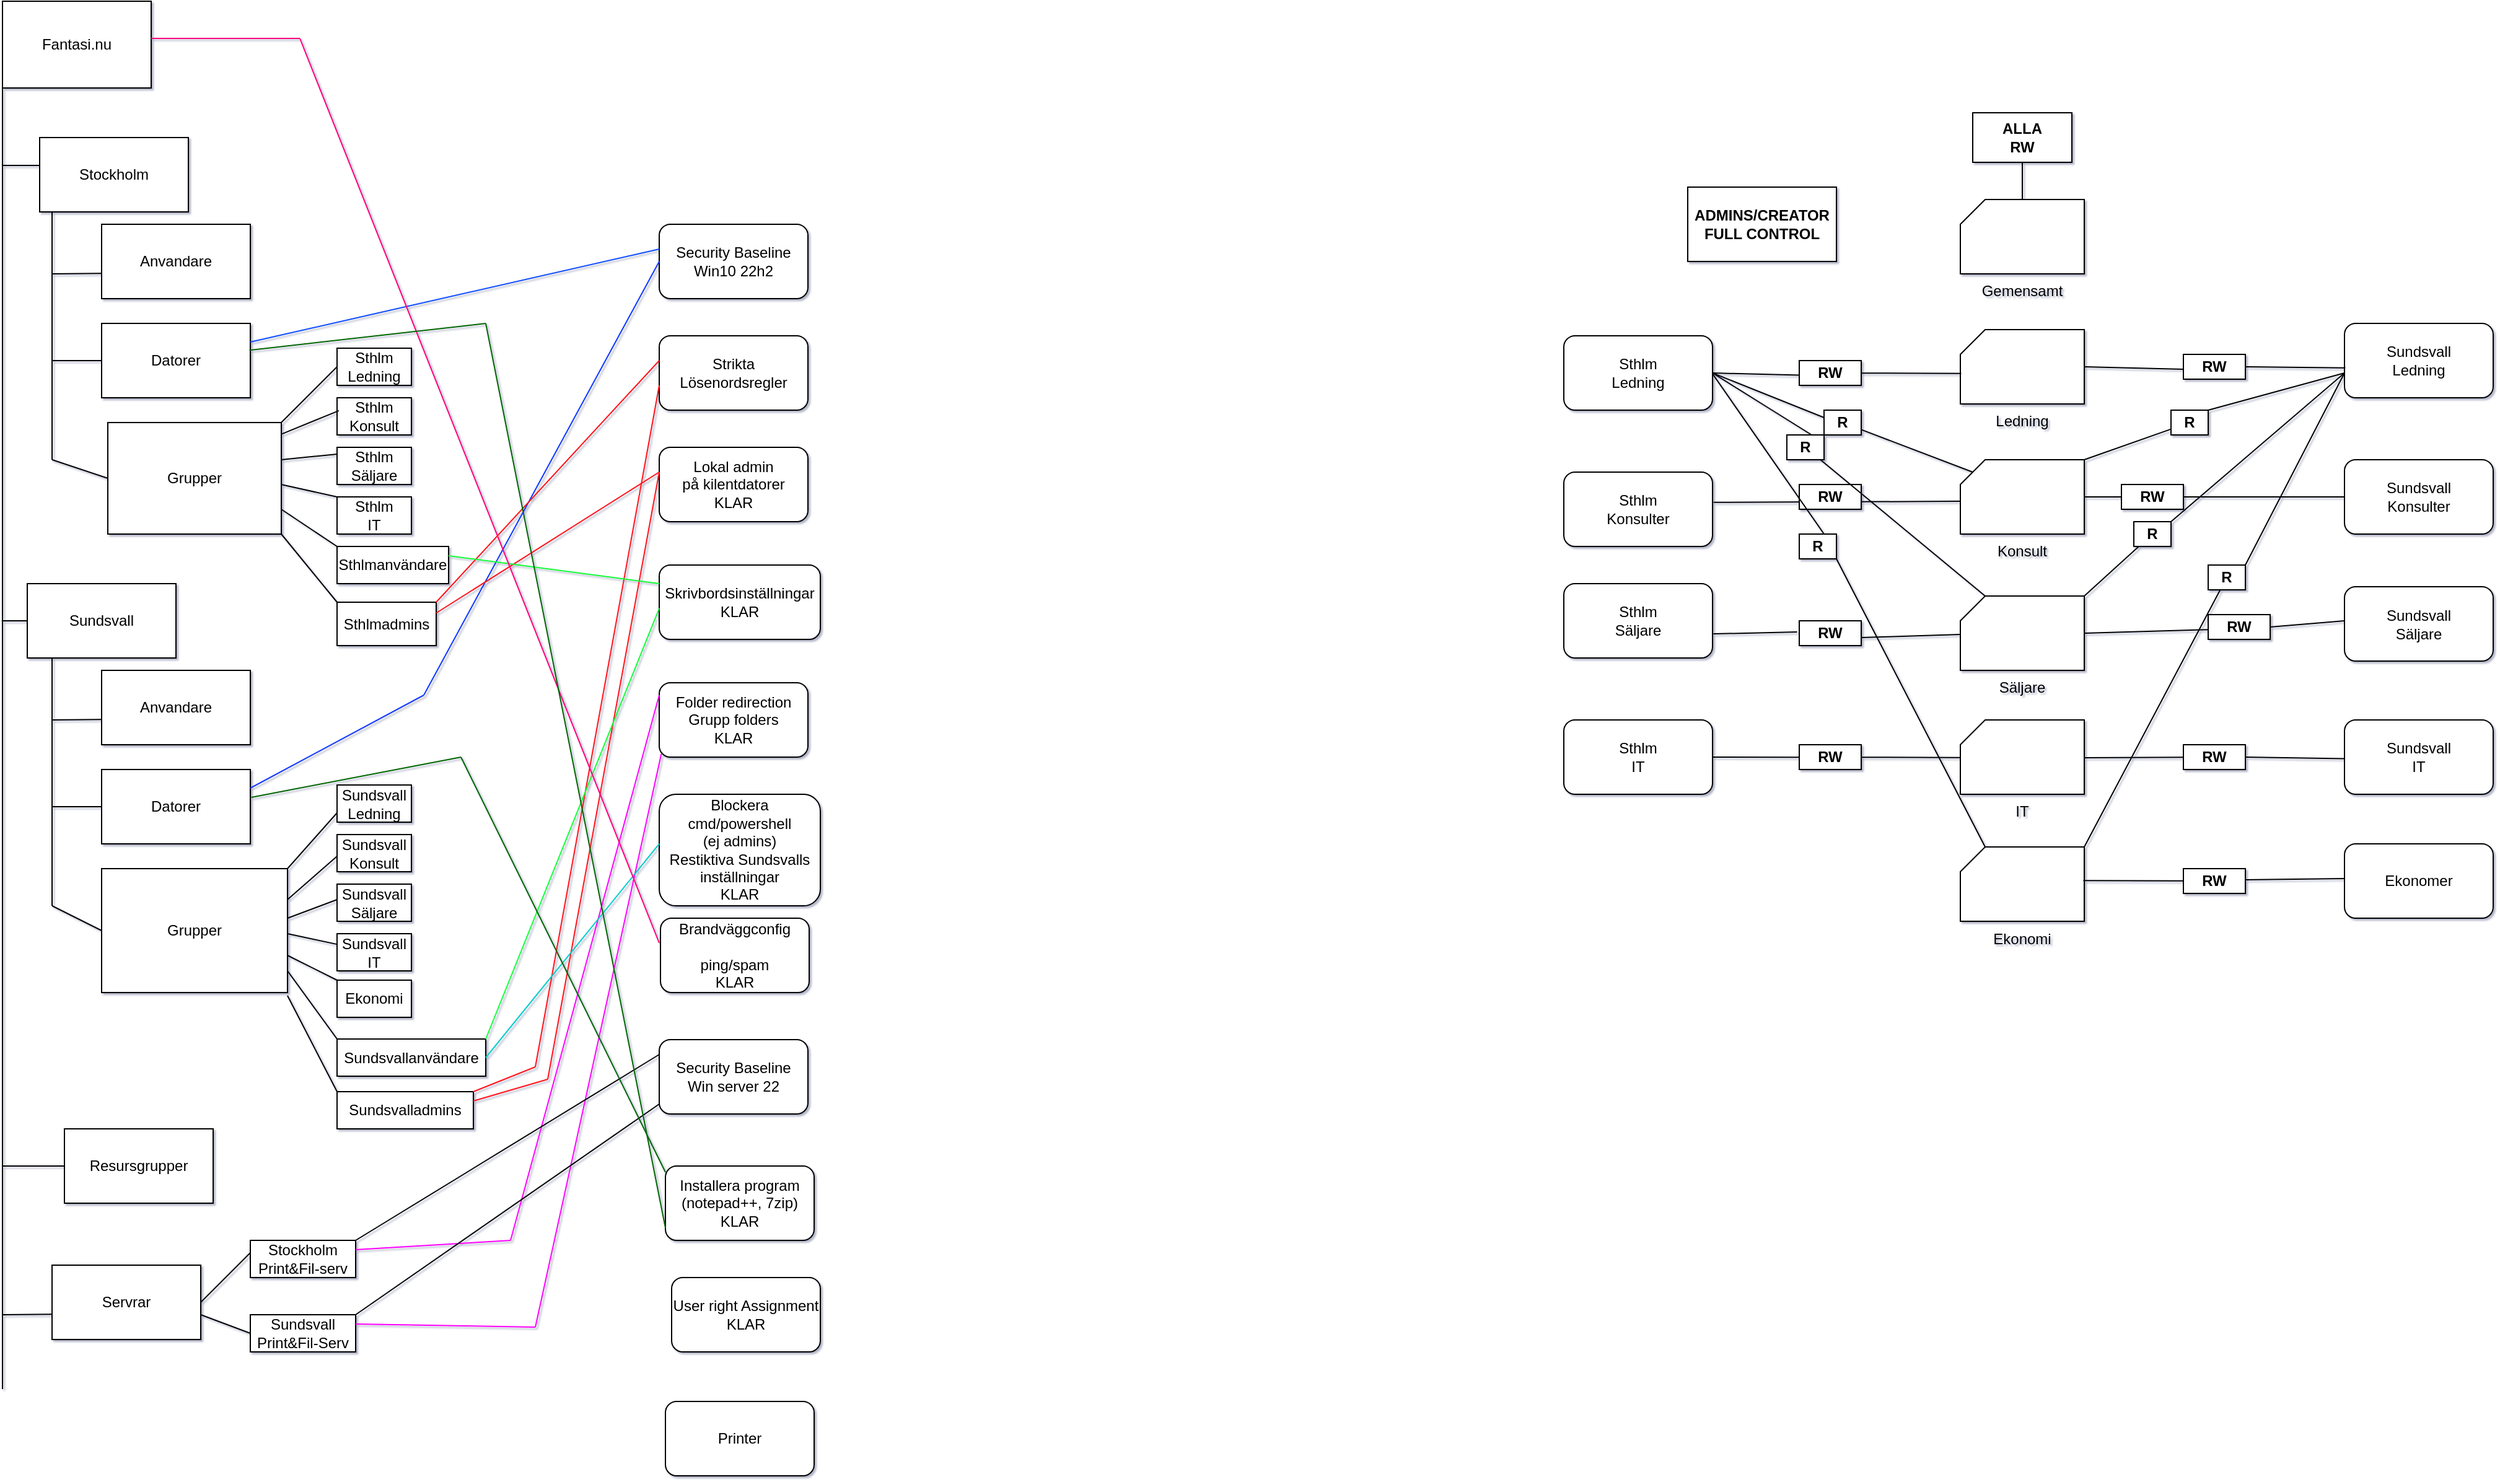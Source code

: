 <mxfile>
    <diagram id="C5RBs43oDa-KdzZeNtuy" name="Page-1">
        <mxGraphModel dx="798" dy="714" grid="1" gridSize="10" guides="1" tooltips="1" connect="1" arrows="1" fold="1" page="1" pageScale="1" pageWidth="2336" pageHeight="1654" background="none" math="0" shadow="1">
            <root>
                <mxCell id="WIyWlLk6GJQsqaUBKTNV-0"/>
                <mxCell id="WIyWlLk6GJQsqaUBKTNV-1" parent="WIyWlLk6GJQsqaUBKTNV-0"/>
                <mxCell id="fueHBXX8DJ0KAjWdxpP2-1" value="Fantasi.nu" style="rounded=0;whiteSpace=wrap;html=1;" parent="WIyWlLk6GJQsqaUBKTNV-1" vertex="1">
                    <mxGeometry x="40" y="10" width="120" height="70" as="geometry"/>
                </mxCell>
                <mxCell id="fueHBXX8DJ0KAjWdxpP2-2" value="" style="endArrow=none;html=1;rounded=0;" parent="WIyWlLk6GJQsqaUBKTNV-1" edge="1">
                    <mxGeometry width="50" height="50" relative="1" as="geometry">
                        <mxPoint x="40" y="1130" as="sourcePoint"/>
                        <mxPoint x="40" y="70" as="targetPoint"/>
                    </mxGeometry>
                </mxCell>
                <mxCell id="fueHBXX8DJ0KAjWdxpP2-6" value="&lt;div&gt;Anvandare&lt;/div&gt;" style="rounded=0;whiteSpace=wrap;html=1;" parent="WIyWlLk6GJQsqaUBKTNV-1" vertex="1">
                    <mxGeometry x="120" y="190" width="120" height="60" as="geometry"/>
                </mxCell>
                <mxCell id="fueHBXX8DJ0KAjWdxpP2-7" value="Datorer" style="rounded=0;whiteSpace=wrap;html=1;" parent="WIyWlLk6GJQsqaUBKTNV-1" vertex="1">
                    <mxGeometry x="120" y="270" width="120" height="60" as="geometry"/>
                </mxCell>
                <mxCell id="fueHBXX8DJ0KAjWdxpP2-35" style="edgeStyle=orthogonalEdgeStyle;rounded=0;orthogonalLoop=1;jettySize=auto;html=1;exitX=1;exitY=1;exitDx=0;exitDy=0;" parent="WIyWlLk6GJQsqaUBKTNV-1" source="fueHBXX8DJ0KAjWdxpP2-8" edge="1">
                    <mxGeometry relative="1" as="geometry">
                        <mxPoint x="240.152" y="409.727" as="targetPoint"/>
                    </mxGeometry>
                </mxCell>
                <mxCell id="fueHBXX8DJ0KAjWdxpP2-8" value="Grupper" style="rounded=0;whiteSpace=wrap;html=1;" parent="WIyWlLk6GJQsqaUBKTNV-1" vertex="1">
                    <mxGeometry x="125" y="350" width="140" height="90" as="geometry"/>
                </mxCell>
                <mxCell id="fueHBXX8DJ0KAjWdxpP2-9" value="" style="endArrow=none;html=1;rounded=0;" parent="WIyWlLk6GJQsqaUBKTNV-1" edge="1">
                    <mxGeometry width="50" height="50" relative="1" as="geometry">
                        <mxPoint x="80" y="230" as="sourcePoint"/>
                        <mxPoint x="120" y="229.66" as="targetPoint"/>
                    </mxGeometry>
                </mxCell>
                <mxCell id="fueHBXX8DJ0KAjWdxpP2-10" value="" style="endArrow=none;html=1;rounded=0;" parent="WIyWlLk6GJQsqaUBKTNV-1" edge="1">
                    <mxGeometry width="50" height="50" relative="1" as="geometry">
                        <mxPoint x="80" y="230" as="sourcePoint"/>
                        <mxPoint x="80" y="180" as="targetPoint"/>
                    </mxGeometry>
                </mxCell>
                <mxCell id="fueHBXX8DJ0KAjWdxpP2-11" value="" style="endArrow=none;html=1;rounded=0;" parent="WIyWlLk6GJQsqaUBKTNV-1" edge="1">
                    <mxGeometry width="50" height="50" relative="1" as="geometry">
                        <mxPoint x="80" y="380" as="sourcePoint"/>
                        <mxPoint x="80" y="230" as="targetPoint"/>
                    </mxGeometry>
                </mxCell>
                <mxCell id="fueHBXX8DJ0KAjWdxpP2-13" value="" style="endArrow=none;html=1;rounded=0;entryX=0;entryY=0.5;entryDx=0;entryDy=0;" parent="WIyWlLk6GJQsqaUBKTNV-1" target="fueHBXX8DJ0KAjWdxpP2-8" edge="1">
                    <mxGeometry width="50" height="50" relative="1" as="geometry">
                        <mxPoint x="80" y="380" as="sourcePoint"/>
                        <mxPoint x="120" y="376.0" as="targetPoint"/>
                    </mxGeometry>
                </mxCell>
                <mxCell id="fueHBXX8DJ0KAjWdxpP2-14" value="" style="endArrow=none;html=1;rounded=0;" parent="WIyWlLk6GJQsqaUBKTNV-1" target="fueHBXX8DJ0KAjWdxpP2-7" edge="1">
                    <mxGeometry width="50" height="50" relative="1" as="geometry">
                        <mxPoint x="80" y="300" as="sourcePoint"/>
                        <mxPoint x="130" y="250" as="targetPoint"/>
                    </mxGeometry>
                </mxCell>
                <mxCell id="fueHBXX8DJ0KAjWdxpP2-15" value="Sundsvall" style="rounded=0;whiteSpace=wrap;html=1;" parent="WIyWlLk6GJQsqaUBKTNV-1" vertex="1">
                    <mxGeometry x="60" y="480" width="120" height="60" as="geometry"/>
                </mxCell>
                <mxCell id="fueHBXX8DJ0KAjWdxpP2-16" value="&lt;div&gt;Anvandare&lt;/div&gt;" style="rounded=0;whiteSpace=wrap;html=1;" parent="WIyWlLk6GJQsqaUBKTNV-1" vertex="1">
                    <mxGeometry x="120" y="550" width="120" height="60" as="geometry"/>
                </mxCell>
                <mxCell id="fueHBXX8DJ0KAjWdxpP2-17" value="Datorer" style="rounded=0;whiteSpace=wrap;html=1;" parent="WIyWlLk6GJQsqaUBKTNV-1" vertex="1">
                    <mxGeometry x="120" y="630" width="120" height="60" as="geometry"/>
                </mxCell>
                <mxCell id="fueHBXX8DJ0KAjWdxpP2-18" value="Grupper" style="rounded=0;whiteSpace=wrap;html=1;" parent="WIyWlLk6GJQsqaUBKTNV-1" vertex="1">
                    <mxGeometry x="120" y="710" width="150" height="100" as="geometry"/>
                </mxCell>
                <mxCell id="fueHBXX8DJ0KAjWdxpP2-19" value="" style="endArrow=none;html=1;rounded=0;" parent="WIyWlLk6GJQsqaUBKTNV-1" edge="1">
                    <mxGeometry width="50" height="50" relative="1" as="geometry">
                        <mxPoint x="80" y="590" as="sourcePoint"/>
                        <mxPoint x="120" y="589.66" as="targetPoint"/>
                    </mxGeometry>
                </mxCell>
                <mxCell id="fueHBXX8DJ0KAjWdxpP2-20" value="" style="endArrow=none;html=1;rounded=0;" parent="WIyWlLk6GJQsqaUBKTNV-1" edge="1">
                    <mxGeometry width="50" height="50" relative="1" as="geometry">
                        <mxPoint x="80" y="590" as="sourcePoint"/>
                        <mxPoint x="80" y="540" as="targetPoint"/>
                    </mxGeometry>
                </mxCell>
                <mxCell id="fueHBXX8DJ0KAjWdxpP2-21" value="" style="endArrow=none;html=1;rounded=0;" parent="WIyWlLk6GJQsqaUBKTNV-1" edge="1">
                    <mxGeometry width="50" height="50" relative="1" as="geometry">
                        <mxPoint x="80" y="740" as="sourcePoint"/>
                        <mxPoint x="80" y="590" as="targetPoint"/>
                    </mxGeometry>
                </mxCell>
                <mxCell id="fueHBXX8DJ0KAjWdxpP2-22" value="" style="endArrow=none;html=1;rounded=0;entryX=0;entryY=0.5;entryDx=0;entryDy=0;" parent="WIyWlLk6GJQsqaUBKTNV-1" target="fueHBXX8DJ0KAjWdxpP2-18" edge="1">
                    <mxGeometry width="50" height="50" relative="1" as="geometry">
                        <mxPoint x="80" y="740" as="sourcePoint"/>
                        <mxPoint x="120" y="736.0" as="targetPoint"/>
                    </mxGeometry>
                </mxCell>
                <mxCell id="fueHBXX8DJ0KAjWdxpP2-23" value="" style="endArrow=none;html=1;rounded=0;" parent="WIyWlLk6GJQsqaUBKTNV-1" target="fueHBXX8DJ0KAjWdxpP2-17" edge="1">
                    <mxGeometry width="50" height="50" relative="1" as="geometry">
                        <mxPoint x="80" y="660" as="sourcePoint"/>
                        <mxPoint x="130" y="610" as="targetPoint"/>
                    </mxGeometry>
                </mxCell>
                <mxCell id="fueHBXX8DJ0KAjWdxpP2-25" value="Resursgrupper" style="rounded=0;whiteSpace=wrap;html=1;" parent="WIyWlLk6GJQsqaUBKTNV-1" vertex="1">
                    <mxGeometry x="90" y="920" width="120" height="60" as="geometry"/>
                </mxCell>
                <mxCell id="fueHBXX8DJ0KAjWdxpP2-26" value="Servrar" style="rounded=0;whiteSpace=wrap;html=1;" parent="WIyWlLk6GJQsqaUBKTNV-1" vertex="1">
                    <mxGeometry x="80" y="1030" width="120" height="60" as="geometry"/>
                </mxCell>
                <mxCell id="fueHBXX8DJ0KAjWdxpP2-27" value="" style="endArrow=none;html=1;rounded=0;entryX=0.005;entryY=0.375;entryDx=0;entryDy=0;entryPerimeter=0;" parent="WIyWlLk6GJQsqaUBKTNV-1" target="fueHBXX8DJ0KAjWdxpP2-5" edge="1">
                    <mxGeometry width="50" height="50" relative="1" as="geometry">
                        <mxPoint x="40" y="142.5" as="sourcePoint"/>
                        <mxPoint x="60" y="140" as="targetPoint"/>
                    </mxGeometry>
                </mxCell>
                <mxCell id="fueHBXX8DJ0KAjWdxpP2-28" value="" style="endArrow=none;html=1;rounded=0;entryX=0.005;entryY=0.375;entryDx=0;entryDy=0;entryPerimeter=0;" parent="WIyWlLk6GJQsqaUBKTNV-1" source="fueHBXX8DJ0KAjWdxpP2-5" edge="1">
                    <mxGeometry width="50" height="50" relative="1" as="geometry">
                        <mxPoint x="50" y="152.5" as="sourcePoint"/>
                        <mxPoint x="71" y="153" as="targetPoint"/>
                    </mxGeometry>
                </mxCell>
                <mxCell id="fueHBXX8DJ0KAjWdxpP2-29" value="" style="endArrow=none;html=1;rounded=0;entryX=0;entryY=0.5;entryDx=0;entryDy=0;" parent="WIyWlLk6GJQsqaUBKTNV-1" target="fueHBXX8DJ0KAjWdxpP2-15" edge="1">
                    <mxGeometry width="50" height="50" relative="1" as="geometry">
                        <mxPoint x="39.4" y="510" as="sourcePoint"/>
                        <mxPoint x="60.0" y="500.0" as="targetPoint"/>
                    </mxGeometry>
                </mxCell>
                <mxCell id="fueHBXX8DJ0KAjWdxpP2-5" value="Stockholm" style="rounded=0;whiteSpace=wrap;html=1;" parent="WIyWlLk6GJQsqaUBKTNV-1" vertex="1">
                    <mxGeometry x="70" y="120" width="120" height="60" as="geometry"/>
                </mxCell>
                <mxCell id="fueHBXX8DJ0KAjWdxpP2-30" value="" style="endArrow=none;html=1;rounded=0;entryX=0;entryY=0.5;entryDx=0;entryDy=0;" parent="WIyWlLk6GJQsqaUBKTNV-1" target="fueHBXX8DJ0KAjWdxpP2-25" edge="1">
                    <mxGeometry width="50" height="50" relative="1" as="geometry">
                        <mxPoint x="40" y="950" as="sourcePoint"/>
                        <mxPoint x="61" y="830.5" as="targetPoint"/>
                    </mxGeometry>
                </mxCell>
                <mxCell id="fueHBXX8DJ0KAjWdxpP2-32" value="" style="endArrow=none;html=1;rounded=0;entryX=0.001;entryY=0.66;entryDx=0;entryDy=0;entryPerimeter=0;" parent="WIyWlLk6GJQsqaUBKTNV-1" target="fueHBXX8DJ0KAjWdxpP2-26" edge="1">
                    <mxGeometry width="50" height="50" relative="1" as="geometry">
                        <mxPoint x="40" y="1070" as="sourcePoint"/>
                        <mxPoint x="90" y="910" as="targetPoint"/>
                    </mxGeometry>
                </mxCell>
                <mxCell id="fueHBXX8DJ0KAjWdxpP2-36" value="&lt;div&gt;Sthlm&lt;/div&gt;&lt;div&gt;Konsult&lt;/div&gt;" style="rounded=0;whiteSpace=wrap;html=1;" parent="WIyWlLk6GJQsqaUBKTNV-1" vertex="1">
                    <mxGeometry x="310" y="330" width="60" height="30" as="geometry"/>
                </mxCell>
                <mxCell id="fueHBXX8DJ0KAjWdxpP2-37" value="&lt;div&gt;Sthlm&lt;/div&gt;&lt;div&gt;Säljare&lt;/div&gt;" style="rounded=0;whiteSpace=wrap;html=1;" parent="WIyWlLk6GJQsqaUBKTNV-1" vertex="1">
                    <mxGeometry x="310" y="370" width="60" height="30" as="geometry"/>
                </mxCell>
                <mxCell id="fueHBXX8DJ0KAjWdxpP2-38" value="&lt;div&gt;Sthlm&lt;/div&gt;&lt;div&gt;IT&lt;/div&gt;" style="rounded=0;whiteSpace=wrap;html=1;" parent="WIyWlLk6GJQsqaUBKTNV-1" vertex="1">
                    <mxGeometry x="310" y="410" width="60" height="30" as="geometry"/>
                </mxCell>
                <mxCell id="fueHBXX8DJ0KAjWdxpP2-39" value="&lt;div&gt;Sthlmanvändare&lt;/div&gt;" style="rounded=0;whiteSpace=wrap;html=1;" parent="WIyWlLk6GJQsqaUBKTNV-1" vertex="1">
                    <mxGeometry x="310" y="450" width="90" height="30" as="geometry"/>
                </mxCell>
                <mxCell id="fueHBXX8DJ0KAjWdxpP2-40" value="Sthlmadmins" style="rounded=0;whiteSpace=wrap;html=1;" parent="WIyWlLk6GJQsqaUBKTNV-1" vertex="1">
                    <mxGeometry x="310" y="495" width="80" height="35" as="geometry"/>
                </mxCell>
                <mxCell id="fueHBXX8DJ0KAjWdxpP2-41" value="&lt;div&gt;Sthlm&lt;/div&gt;&lt;div&gt;Ledning&lt;/div&gt;" style="rounded=0;whiteSpace=wrap;html=1;" parent="WIyWlLk6GJQsqaUBKTNV-1" vertex="1">
                    <mxGeometry x="310" y="290" width="60" height="30" as="geometry"/>
                </mxCell>
                <mxCell id="fueHBXX8DJ0KAjWdxpP2-50" value="&lt;div&gt;Sundsvall&lt;/div&gt;&lt;div&gt;Konsult&lt;br&gt;&lt;/div&gt;" style="rounded=0;whiteSpace=wrap;html=1;" parent="WIyWlLk6GJQsqaUBKTNV-1" vertex="1">
                    <mxGeometry x="310" y="682.5" width="60" height="30" as="geometry"/>
                </mxCell>
                <mxCell id="fueHBXX8DJ0KAjWdxpP2-51" value="&lt;div&gt;Sundsvall&lt;/div&gt;&lt;div&gt;Säljare&lt;br&gt;&lt;/div&gt;" style="rounded=0;whiteSpace=wrap;html=1;" parent="WIyWlLk6GJQsqaUBKTNV-1" vertex="1">
                    <mxGeometry x="310" y="722.5" width="60" height="30" as="geometry"/>
                </mxCell>
                <mxCell id="fueHBXX8DJ0KAjWdxpP2-52" value="&lt;div&gt;Sundsvall&lt;/div&gt;&lt;div&gt;IT&lt;br&gt;&lt;/div&gt;" style="rounded=0;whiteSpace=wrap;html=1;" parent="WIyWlLk6GJQsqaUBKTNV-1" vertex="1">
                    <mxGeometry x="310" y="762.5" width="60" height="30" as="geometry"/>
                </mxCell>
                <mxCell id="fueHBXX8DJ0KAjWdxpP2-53" value="Ekonomi" style="rounded=0;whiteSpace=wrap;html=1;" parent="WIyWlLk6GJQsqaUBKTNV-1" vertex="1">
                    <mxGeometry x="310" y="800" width="60" height="30" as="geometry"/>
                </mxCell>
                <mxCell id="fueHBXX8DJ0KAjWdxpP2-54" value="&lt;div&gt;Sundsvallanvändare&lt;/div&gt;" style="rounded=0;whiteSpace=wrap;html=1;" parent="WIyWlLk6GJQsqaUBKTNV-1" vertex="1">
                    <mxGeometry x="310" y="847.5" width="120" height="30" as="geometry"/>
                </mxCell>
                <mxCell id="fueHBXX8DJ0KAjWdxpP2-55" value="&lt;div&gt;Sundsvall&lt;/div&gt;&lt;div&gt;Ledning&lt;br&gt;&lt;/div&gt;" style="rounded=0;whiteSpace=wrap;html=1;" parent="WIyWlLk6GJQsqaUBKTNV-1" vertex="1">
                    <mxGeometry x="310" y="642.5" width="60" height="30" as="geometry"/>
                </mxCell>
                <mxCell id="fueHBXX8DJ0KAjWdxpP2-56" value="&lt;div&gt;Sundsvalladmins&lt;/div&gt;" style="rounded=0;whiteSpace=wrap;html=1;" parent="WIyWlLk6GJQsqaUBKTNV-1" vertex="1">
                    <mxGeometry x="310" y="890" width="110" height="30" as="geometry"/>
                </mxCell>
                <mxCell id="fueHBXX8DJ0KAjWdxpP2-59" value="" style="endArrow=none;html=1;rounded=0;entryX=0;entryY=0.75;entryDx=0;entryDy=0;" parent="WIyWlLk6GJQsqaUBKTNV-1" target="fueHBXX8DJ0KAjWdxpP2-55" edge="1">
                    <mxGeometry width="50" height="50" relative="1" as="geometry">
                        <mxPoint x="270" y="710" as="sourcePoint"/>
                        <mxPoint x="320" y="660" as="targetPoint"/>
                    </mxGeometry>
                </mxCell>
                <mxCell id="fueHBXX8DJ0KAjWdxpP2-60" value="" style="endArrow=none;html=1;rounded=0;exitX=1;exitY=0.25;exitDx=0;exitDy=0;" parent="WIyWlLk6GJQsqaUBKTNV-1" source="fueHBXX8DJ0KAjWdxpP2-18" edge="1">
                    <mxGeometry width="50" height="50" relative="1" as="geometry">
                        <mxPoint x="260" y="750" as="sourcePoint"/>
                        <mxPoint x="310" y="700" as="targetPoint"/>
                    </mxGeometry>
                </mxCell>
                <mxCell id="fueHBXX8DJ0KAjWdxpP2-63" value="" style="endArrow=none;html=1;rounded=0;" parent="WIyWlLk6GJQsqaUBKTNV-1" edge="1">
                    <mxGeometry width="50" height="50" relative="1" as="geometry">
                        <mxPoint x="270" y="750" as="sourcePoint"/>
                        <mxPoint x="310" y="735" as="targetPoint"/>
                    </mxGeometry>
                </mxCell>
                <mxCell id="fueHBXX8DJ0KAjWdxpP2-65" value="" style="endArrow=none;html=1;rounded=0;" parent="WIyWlLk6GJQsqaUBKTNV-1" target="fueHBXX8DJ0KAjWdxpP2-52" edge="1">
                    <mxGeometry width="50" height="50" relative="1" as="geometry">
                        <mxPoint x="270" y="762.5" as="sourcePoint"/>
                        <mxPoint x="320" y="712.5" as="targetPoint"/>
                    </mxGeometry>
                </mxCell>
                <mxCell id="fueHBXX8DJ0KAjWdxpP2-68" value="" style="endArrow=none;html=1;rounded=0;entryX=0;entryY=0;entryDx=0;entryDy=0;" parent="WIyWlLk6GJQsqaUBKTNV-1" target="fueHBXX8DJ0KAjWdxpP2-53" edge="1">
                    <mxGeometry width="50" height="50" relative="1" as="geometry">
                        <mxPoint x="270" y="780" as="sourcePoint"/>
                        <mxPoint x="320" y="730" as="targetPoint"/>
                    </mxGeometry>
                </mxCell>
                <mxCell id="fueHBXX8DJ0KAjWdxpP2-69" value="" style="endArrow=none;html=1;rounded=0;entryX=0;entryY=0;entryDx=0;entryDy=0;" parent="WIyWlLk6GJQsqaUBKTNV-1" target="fueHBXX8DJ0KAjWdxpP2-54" edge="1">
                    <mxGeometry width="50" height="50" relative="1" as="geometry">
                        <mxPoint x="270" y="792.5" as="sourcePoint"/>
                        <mxPoint x="320" y="742.5" as="targetPoint"/>
                    </mxGeometry>
                </mxCell>
                <mxCell id="fueHBXX8DJ0KAjWdxpP2-70" value="" style="endArrow=none;html=1;rounded=0;entryX=0;entryY=0;entryDx=0;entryDy=0;" parent="WIyWlLk6GJQsqaUBKTNV-1" target="fueHBXX8DJ0KAjWdxpP2-56" edge="1">
                    <mxGeometry width="50" height="50" relative="1" as="geometry">
                        <mxPoint x="270" y="812.5" as="sourcePoint"/>
                        <mxPoint x="320" y="762.5" as="targetPoint"/>
                    </mxGeometry>
                </mxCell>
                <mxCell id="fueHBXX8DJ0KAjWdxpP2-71" value="" style="endArrow=none;html=1;rounded=0;entryX=0;entryY=0.5;entryDx=0;entryDy=0;" parent="WIyWlLk6GJQsqaUBKTNV-1" target="fueHBXX8DJ0KAjWdxpP2-41" edge="1">
                    <mxGeometry width="50" height="50" relative="1" as="geometry">
                        <mxPoint x="265" y="350" as="sourcePoint"/>
                        <mxPoint x="315" y="300" as="targetPoint"/>
                    </mxGeometry>
                </mxCell>
                <mxCell id="fueHBXX8DJ0KAjWdxpP2-72" value="" style="endArrow=none;html=1;rounded=0;exitX=1.004;exitY=0.102;exitDx=0;exitDy=0;exitPerimeter=0;entryX=0.024;entryY=0.347;entryDx=0;entryDy=0;entryPerimeter=0;" parent="WIyWlLk6GJQsqaUBKTNV-1" source="fueHBXX8DJ0KAjWdxpP2-8" target="fueHBXX8DJ0KAjWdxpP2-36" edge="1">
                    <mxGeometry width="50" height="50" relative="1" as="geometry">
                        <mxPoint x="260" y="380" as="sourcePoint"/>
                        <mxPoint x="310" y="330" as="targetPoint"/>
                    </mxGeometry>
                </mxCell>
                <mxCell id="fueHBXX8DJ0KAjWdxpP2-73" value="" style="endArrow=none;html=1;rounded=0;entryX=0.002;entryY=0.183;entryDx=0;entryDy=0;entryPerimeter=0;" parent="WIyWlLk6GJQsqaUBKTNV-1" target="fueHBXX8DJ0KAjWdxpP2-37" edge="1">
                    <mxGeometry width="50" height="50" relative="1" as="geometry">
                        <mxPoint x="265" y="380" as="sourcePoint"/>
                        <mxPoint x="315" y="330" as="targetPoint"/>
                    </mxGeometry>
                </mxCell>
                <mxCell id="fueHBXX8DJ0KAjWdxpP2-74" value="" style="endArrow=none;html=1;rounded=0;entryX=0;entryY=0;entryDx=0;entryDy=0;" parent="WIyWlLk6GJQsqaUBKTNV-1" target="fueHBXX8DJ0KAjWdxpP2-38" edge="1">
                    <mxGeometry width="50" height="50" relative="1" as="geometry">
                        <mxPoint x="265" y="400" as="sourcePoint"/>
                        <mxPoint x="315" y="350" as="targetPoint"/>
                    </mxGeometry>
                </mxCell>
                <mxCell id="fueHBXX8DJ0KAjWdxpP2-76" value="" style="endArrow=none;html=1;rounded=0;entryX=0;entryY=0;entryDx=0;entryDy=0;" parent="WIyWlLk6GJQsqaUBKTNV-1" target="fueHBXX8DJ0KAjWdxpP2-39" edge="1">
                    <mxGeometry width="50" height="50" relative="1" as="geometry">
                        <mxPoint x="265" y="420" as="sourcePoint"/>
                        <mxPoint x="315" y="370" as="targetPoint"/>
                    </mxGeometry>
                </mxCell>
                <mxCell id="fueHBXX8DJ0KAjWdxpP2-77" value="" style="endArrow=none;html=1;rounded=0;entryX=0;entryY=0;entryDx=0;entryDy=0;" parent="WIyWlLk6GJQsqaUBKTNV-1" target="fueHBXX8DJ0KAjWdxpP2-40" edge="1">
                    <mxGeometry width="50" height="50" relative="1" as="geometry">
                        <mxPoint x="265" y="440" as="sourcePoint"/>
                        <mxPoint x="315" y="390" as="targetPoint"/>
                    </mxGeometry>
                </mxCell>
                <mxCell id="fueHBXX8DJ0KAjWdxpP2-78" value="&lt;div&gt;Security Baseline&lt;/div&gt;&lt;div&gt;Win10 22h2&lt;br&gt;&lt;/div&gt;" style="rounded=1;whiteSpace=wrap;html=1;" parent="WIyWlLk6GJQsqaUBKTNV-1" vertex="1">
                    <mxGeometry x="570" y="190" width="120" height="60" as="geometry"/>
                </mxCell>
                <mxCell id="fueHBXX8DJ0KAjWdxpP2-79" value="&lt;div&gt;Strikta&lt;/div&gt;&lt;div&gt;Lösenordsregler&lt;/div&gt;" style="rounded=1;whiteSpace=wrap;html=1;" parent="WIyWlLk6GJQsqaUBKTNV-1" vertex="1">
                    <mxGeometry x="570" y="280" width="120" height="60" as="geometry"/>
                </mxCell>
                <mxCell id="fueHBXX8DJ0KAjWdxpP2-80" value="&lt;div&gt;Lokal admin&lt;/div&gt;&lt;div&gt;på kilentdatorer&lt;/div&gt;&lt;div&gt;KLAR&lt;/div&gt;" style="rounded=1;whiteSpace=wrap;html=1;" parent="WIyWlLk6GJQsqaUBKTNV-1" vertex="1">
                    <mxGeometry x="570" y="370" width="120" height="60" as="geometry"/>
                </mxCell>
                <mxCell id="fueHBXX8DJ0KAjWdxpP2-81" value="&lt;div&gt;Skrivbordsinställningar&lt;/div&gt;&lt;div&gt;KLAR&lt;/div&gt;" style="rounded=1;whiteSpace=wrap;html=1;" parent="WIyWlLk6GJQsqaUBKTNV-1" vertex="1">
                    <mxGeometry x="570" y="465" width="130" height="60" as="geometry"/>
                </mxCell>
                <mxCell id="fueHBXX8DJ0KAjWdxpP2-82" value="Folder redirection&lt;br&gt;Grupp folders&lt;br&gt;KLAR" style="rounded=1;whiteSpace=wrap;html=1;" parent="WIyWlLk6GJQsqaUBKTNV-1" vertex="1">
                    <mxGeometry x="570" y="560" width="120" height="60" as="geometry"/>
                </mxCell>
                <mxCell id="fueHBXX8DJ0KAjWdxpP2-83" value="&lt;div&gt;Blockera&lt;/div&gt;&lt;div&gt;cmd/powershell&lt;/div&gt;&lt;div&gt;(ej admins)&lt;br&gt;&lt;/div&gt;&lt;div&gt;Restiktiva Sundsvalls&lt;/div&gt;&lt;div&gt;inställningar&lt;/div&gt;&lt;div&gt;KLAR&lt;/div&gt;" style="rounded=1;whiteSpace=wrap;html=1;" parent="WIyWlLk6GJQsqaUBKTNV-1" vertex="1">
                    <mxGeometry x="570" y="650" width="130" height="90" as="geometry"/>
                </mxCell>
                <mxCell id="fueHBXX8DJ0KAjWdxpP2-84" value="&lt;div&gt;Brandväggconfig&lt;/div&gt;&lt;div&gt;&lt;br&gt;&lt;/div&gt;&lt;div&gt;ping/spam&lt;/div&gt;&lt;div&gt;KLAR&lt;/div&gt;" style="rounded=1;whiteSpace=wrap;html=1;" parent="WIyWlLk6GJQsqaUBKTNV-1" vertex="1">
                    <mxGeometry x="571" y="750" width="120" height="60" as="geometry"/>
                </mxCell>
                <mxCell id="y0CzShBzs5Wo7ppqLKTa-0" value="&lt;div&gt;Stockholm&lt;/div&gt;&lt;div&gt;Print&amp;amp;Fil-serv&lt;br&gt;&lt;/div&gt;" style="rounded=0;whiteSpace=wrap;html=1;" parent="WIyWlLk6GJQsqaUBKTNV-1" vertex="1">
                    <mxGeometry x="240" y="1010" width="85" height="30" as="geometry"/>
                </mxCell>
                <mxCell id="y0CzShBzs5Wo7ppqLKTa-1" value="&lt;div&gt;Sundsvall&lt;/div&gt;&lt;div&gt;Print&amp;amp;Fil-Serv&lt;br&gt;&lt;/div&gt;" style="rounded=0;whiteSpace=wrap;html=1;" parent="WIyWlLk6GJQsqaUBKTNV-1" vertex="1">
                    <mxGeometry x="240" y="1070" width="85" height="30" as="geometry"/>
                </mxCell>
                <mxCell id="y0CzShBzs5Wo7ppqLKTa-2" value="" style="endArrow=none;html=1;rounded=0;exitX=1;exitY=0.5;exitDx=0;exitDy=0;exitPerimeter=0;" parent="WIyWlLk6GJQsqaUBKTNV-1" source="fueHBXX8DJ0KAjWdxpP2-26" edge="1">
                    <mxGeometry width="50" height="50" relative="1" as="geometry">
                        <mxPoint x="210" y="1050" as="sourcePoint"/>
                        <mxPoint x="240" y="1020" as="targetPoint"/>
                    </mxGeometry>
                </mxCell>
                <mxCell id="y0CzShBzs5Wo7ppqLKTa-3" value="" style="endArrow=none;html=1;rounded=0;entryX=0;entryY=0.5;entryDx=0;entryDy=0;" parent="WIyWlLk6GJQsqaUBKTNV-1" target="y0CzShBzs5Wo7ppqLKTa-1" edge="1">
                    <mxGeometry width="50" height="50" relative="1" as="geometry">
                        <mxPoint x="200" y="1070" as="sourcePoint"/>
                        <mxPoint x="250" y="1020" as="targetPoint"/>
                    </mxGeometry>
                </mxCell>
                <mxCell id="y0CzShBzs5Wo7ppqLKTa-4" value="" style="endArrow=none;html=1;rounded=0;exitX=1;exitY=0.25;exitDx=0;exitDy=0;strokeColor=#0D4DFF;" parent="WIyWlLk6GJQsqaUBKTNV-1" source="fueHBXX8DJ0KAjWdxpP2-7" edge="1">
                    <mxGeometry width="50" height="50" relative="1" as="geometry">
                        <mxPoint x="520" y="260" as="sourcePoint"/>
                        <mxPoint x="570" y="210" as="targetPoint"/>
                    </mxGeometry>
                </mxCell>
                <mxCell id="y0CzShBzs5Wo7ppqLKTa-5" value="" style="endArrow=none;html=1;rounded=0;strokeColor=#0F37FF;" parent="WIyWlLk6GJQsqaUBKTNV-1" edge="1">
                    <mxGeometry width="50" height="50" relative="1" as="geometry">
                        <mxPoint x="380" y="570" as="sourcePoint"/>
                        <mxPoint x="570" y="220" as="targetPoint"/>
                    </mxGeometry>
                </mxCell>
                <mxCell id="y0CzShBzs5Wo7ppqLKTa-6" value="" style="endArrow=none;html=1;rounded=0;exitX=1;exitY=0.25;exitDx=0;exitDy=0;strokeColor=#1239FF;" parent="WIyWlLk6GJQsqaUBKTNV-1" source="fueHBXX8DJ0KAjWdxpP2-17" edge="1">
                    <mxGeometry width="50" height="50" relative="1" as="geometry">
                        <mxPoint x="330" y="620" as="sourcePoint"/>
                        <mxPoint x="380" y="570" as="targetPoint"/>
                    </mxGeometry>
                </mxCell>
                <mxCell id="y0CzShBzs5Wo7ppqLKTa-7" value="" style="endArrow=none;html=1;rounded=0;exitX=1;exitY=0;exitDx=0;exitDy=0;strokeColor=#FF121A;" parent="WIyWlLk6GJQsqaUBKTNV-1" source="fueHBXX8DJ0KAjWdxpP2-40" edge="1">
                    <mxGeometry width="50" height="50" relative="1" as="geometry">
                        <mxPoint x="520" y="350" as="sourcePoint"/>
                        <mxPoint x="570" y="300" as="targetPoint"/>
                    </mxGeometry>
                </mxCell>
                <mxCell id="y0CzShBzs5Wo7ppqLKTa-8" value="" style="endArrow=none;html=1;rounded=0;strokeColor=#FF121A;" parent="WIyWlLk6GJQsqaUBKTNV-1" edge="1">
                    <mxGeometry width="50" height="50" relative="1" as="geometry">
                        <mxPoint x="470" y="870" as="sourcePoint"/>
                        <mxPoint x="570" y="320" as="targetPoint"/>
                    </mxGeometry>
                </mxCell>
                <mxCell id="y0CzShBzs5Wo7ppqLKTa-9" value="" style="endArrow=none;html=1;rounded=0;entryX=1;entryY=0;entryDx=0;entryDy=0;strokeColor=#FF121A;" parent="WIyWlLk6GJQsqaUBKTNV-1" target="fueHBXX8DJ0KAjWdxpP2-56" edge="1">
                    <mxGeometry width="50" height="50" relative="1" as="geometry">
                        <mxPoint x="470" y="870" as="sourcePoint"/>
                        <mxPoint x="510" y="850" as="targetPoint"/>
                    </mxGeometry>
                </mxCell>
                <mxCell id="y0CzShBzs5Wo7ppqLKTa-10" value="" style="endArrow=none;html=1;rounded=0;strokeColor=#FF121A;" parent="WIyWlLk6GJQsqaUBKTNV-1" edge="1">
                    <mxGeometry width="50" height="50" relative="1" as="geometry">
                        <mxPoint x="480" y="880" as="sourcePoint"/>
                        <mxPoint x="570" y="390" as="targetPoint"/>
                    </mxGeometry>
                </mxCell>
                <mxCell id="y0CzShBzs5Wo7ppqLKTa-11" value="" style="endArrow=none;html=1;rounded=0;exitX=1;exitY=0.25;exitDx=0;exitDy=0;strokeColor=#FF121A;" parent="WIyWlLk6GJQsqaUBKTNV-1" source="fueHBXX8DJ0KAjWdxpP2-56" edge="1">
                    <mxGeometry width="50" height="50" relative="1" as="geometry">
                        <mxPoint x="430" y="927.5" as="sourcePoint"/>
                        <mxPoint x="480" y="880" as="targetPoint"/>
                    </mxGeometry>
                </mxCell>
                <mxCell id="y0CzShBzs5Wo7ppqLKTa-12" value="" style="endArrow=none;html=1;rounded=0;exitX=1;exitY=0.25;exitDx=0;exitDy=0;strokeColor=#FF121A;" parent="WIyWlLk6GJQsqaUBKTNV-1" source="fueHBXX8DJ0KAjWdxpP2-40" edge="1">
                    <mxGeometry width="50" height="50" relative="1" as="geometry">
                        <mxPoint x="520" y="440" as="sourcePoint"/>
                        <mxPoint x="570" y="390" as="targetPoint"/>
                    </mxGeometry>
                </mxCell>
                <mxCell id="y0CzShBzs5Wo7ppqLKTa-13" value="" style="endArrow=none;html=1;rounded=0;exitX=1;exitY=0.25;exitDx=0;exitDy=0;strokeColor=#12FF39;" parent="WIyWlLk6GJQsqaUBKTNV-1" source="fueHBXX8DJ0KAjWdxpP2-39" edge="1">
                    <mxGeometry width="50" height="50" relative="1" as="geometry">
                        <mxPoint x="520" y="530" as="sourcePoint"/>
                        <mxPoint x="570" y="480" as="targetPoint"/>
                    </mxGeometry>
                </mxCell>
                <mxCell id="y0CzShBzs5Wo7ppqLKTa-14" value="" style="endArrow=none;html=1;rounded=0;exitX=1;exitY=0;exitDx=0;exitDy=0;strokeColor=#12FF39;" parent="WIyWlLk6GJQsqaUBKTNV-1" source="fueHBXX8DJ0KAjWdxpP2-54" edge="1">
                    <mxGeometry width="50" height="50" relative="1" as="geometry">
                        <mxPoint x="520" y="550" as="sourcePoint"/>
                        <mxPoint x="570" y="500" as="targetPoint"/>
                    </mxGeometry>
                </mxCell>
                <mxCell id="y0CzShBzs5Wo7ppqLKTa-15" value="" style="endArrow=none;html=1;rounded=0;strokeColor=#FF00FF;" parent="WIyWlLk6GJQsqaUBKTNV-1" edge="1">
                    <mxGeometry width="50" height="50" relative="1" as="geometry">
                        <mxPoint x="450" y="1010" as="sourcePoint"/>
                        <mxPoint x="570" y="570" as="targetPoint"/>
                    </mxGeometry>
                </mxCell>
                <mxCell id="y0CzShBzs5Wo7ppqLKTa-16" value="" style="endArrow=none;html=1;rounded=0;exitX=1;exitY=0.25;exitDx=0;exitDy=0;strokeColor=#FF00FF;" parent="WIyWlLk6GJQsqaUBKTNV-1" source="y0CzShBzs5Wo7ppqLKTa-0" edge="1">
                    <mxGeometry width="50" height="50" relative="1" as="geometry">
                        <mxPoint x="400" y="1060" as="sourcePoint"/>
                        <mxPoint x="450" y="1010" as="targetPoint"/>
                    </mxGeometry>
                </mxCell>
                <mxCell id="y0CzShBzs5Wo7ppqLKTa-17" value="" style="endArrow=none;html=1;rounded=0;strokeColor=#FF00FF;entryX=0.014;entryY=0.956;entryDx=0;entryDy=0;entryPerimeter=0;" parent="WIyWlLk6GJQsqaUBKTNV-1" target="fueHBXX8DJ0KAjWdxpP2-82" edge="1">
                    <mxGeometry width="50" height="50" relative="1" as="geometry">
                        <mxPoint x="470" y="1080" as="sourcePoint"/>
                        <mxPoint x="570" y="620" as="targetPoint"/>
                    </mxGeometry>
                </mxCell>
                <mxCell id="y0CzShBzs5Wo7ppqLKTa-18" value="" style="endArrow=none;html=1;rounded=0;exitX=1;exitY=0.25;exitDx=0;exitDy=0;strokeColor=#FF00FF;" parent="WIyWlLk6GJQsqaUBKTNV-1" source="y0CzShBzs5Wo7ppqLKTa-1" edge="1">
                    <mxGeometry width="50" height="50" relative="1" as="geometry">
                        <mxPoint x="420" y="1130" as="sourcePoint"/>
                        <mxPoint x="470" y="1080" as="targetPoint"/>
                    </mxGeometry>
                </mxCell>
                <mxCell id="y0CzShBzs5Wo7ppqLKTa-19" value="" style="endArrow=none;html=1;rounded=0;exitX=1;exitY=0.5;exitDx=0;exitDy=0;strokeColor=#00CCCC;" parent="WIyWlLk6GJQsqaUBKTNV-1" source="fueHBXX8DJ0KAjWdxpP2-54" edge="1">
                    <mxGeometry width="50" height="50" relative="1" as="geometry">
                        <mxPoint x="520" y="740" as="sourcePoint"/>
                        <mxPoint x="570" y="690" as="targetPoint"/>
                    </mxGeometry>
                </mxCell>
                <mxCell id="y0CzShBzs5Wo7ppqLKTa-20" value="" style="endArrow=none;html=1;rounded=0;strokeColor=#FF0080;" parent="WIyWlLk6GJQsqaUBKTNV-1" edge="1">
                    <mxGeometry width="50" height="50" relative="1" as="geometry">
                        <mxPoint x="280" y="40" as="sourcePoint"/>
                        <mxPoint x="570" y="770" as="targetPoint"/>
                    </mxGeometry>
                </mxCell>
                <mxCell id="y0CzShBzs5Wo7ppqLKTa-21" value="" style="endArrow=none;html=1;rounded=0;strokeColor=#FF0080;" parent="WIyWlLk6GJQsqaUBKTNV-1" edge="1">
                    <mxGeometry width="50" height="50" relative="1" as="geometry">
                        <mxPoint x="160" y="40" as="sourcePoint"/>
                        <mxPoint x="280" y="40" as="targetPoint"/>
                    </mxGeometry>
                </mxCell>
                <mxCell id="y0CzShBzs5Wo7ppqLKTa-22" value="&lt;div&gt;Security Baseline&lt;/div&gt;&lt;div&gt;Win server 22&lt;br&gt;&lt;/div&gt;" style="rounded=1;whiteSpace=wrap;html=1;" parent="WIyWlLk6GJQsqaUBKTNV-1" vertex="1">
                    <mxGeometry x="570" y="848" width="120" height="60" as="geometry"/>
                </mxCell>
                <mxCell id="y0CzShBzs5Wo7ppqLKTa-23" value="" style="endArrow=none;html=1;rounded=0;exitX=1;exitY=0;exitDx=0;exitDy=0;" parent="WIyWlLk6GJQsqaUBKTNV-1" source="y0CzShBzs5Wo7ppqLKTa-0" edge="1">
                    <mxGeometry width="50" height="50" relative="1" as="geometry">
                        <mxPoint x="520" y="910" as="sourcePoint"/>
                        <mxPoint x="570" y="860" as="targetPoint"/>
                    </mxGeometry>
                </mxCell>
                <mxCell id="y0CzShBzs5Wo7ppqLKTa-24" value="" style="endArrow=none;html=1;rounded=0;exitX=1;exitY=0;exitDx=0;exitDy=0;" parent="WIyWlLk6GJQsqaUBKTNV-1" source="y0CzShBzs5Wo7ppqLKTa-1" edge="1">
                    <mxGeometry width="50" height="50" relative="1" as="geometry">
                        <mxPoint x="520" y="950" as="sourcePoint"/>
                        <mxPoint x="570" y="900" as="targetPoint"/>
                    </mxGeometry>
                </mxCell>
                <mxCell id="y0CzShBzs5Wo7ppqLKTa-25" value="Installera program&lt;br&gt;(notepad++, 7zip)&lt;br&gt;KLAR" style="rounded=1;whiteSpace=wrap;html=1;" parent="WIyWlLk6GJQsqaUBKTNV-1" vertex="1">
                    <mxGeometry x="575" y="950" width="120" height="60" as="geometry"/>
                </mxCell>
                <mxCell id="y0CzShBzs5Wo7ppqLKTa-26" value="" style="endArrow=none;html=1;rounded=0;strokeColor=#006600;" parent="WIyWlLk6GJQsqaUBKTNV-1" edge="1">
                    <mxGeometry width="50" height="50" relative="1" as="geometry">
                        <mxPoint x="410" y="620" as="sourcePoint"/>
                        <mxPoint x="575" y="955" as="targetPoint"/>
                    </mxGeometry>
                </mxCell>
                <mxCell id="y0CzShBzs5Wo7ppqLKTa-27" value="" style="endArrow=none;html=1;rounded=0;exitX=1.006;exitY=0.375;exitDx=0;exitDy=0;exitPerimeter=0;strokeColor=#006600;" parent="WIyWlLk6GJQsqaUBKTNV-1" source="fueHBXX8DJ0KAjWdxpP2-17" edge="1">
                    <mxGeometry width="50" height="50" relative="1" as="geometry">
                        <mxPoint x="360" y="670" as="sourcePoint"/>
                        <mxPoint x="410" y="620" as="targetPoint"/>
                    </mxGeometry>
                </mxCell>
                <mxCell id="y0CzShBzs5Wo7ppqLKTa-31" value="" style="endArrow=none;html=1;rounded=0;strokeColor=#006600;" parent="WIyWlLk6GJQsqaUBKTNV-1" edge="1">
                    <mxGeometry width="50" height="50" relative="1" as="geometry">
                        <mxPoint x="430" y="270" as="sourcePoint"/>
                        <mxPoint x="575" y="1000" as="targetPoint"/>
                        <Array as="points"/>
                    </mxGeometry>
                </mxCell>
                <mxCell id="y0CzShBzs5Wo7ppqLKTa-32" value="" style="endArrow=none;html=1;rounded=0;exitX=0.994;exitY=0.361;exitDx=0;exitDy=0;exitPerimeter=0;strokeColor=#006600;" parent="WIyWlLk6GJQsqaUBKTNV-1" source="fueHBXX8DJ0KAjWdxpP2-7" edge="1">
                    <mxGeometry width="50" height="50" relative="1" as="geometry">
                        <mxPoint x="380" y="320" as="sourcePoint"/>
                        <mxPoint x="430" y="270" as="targetPoint"/>
                    </mxGeometry>
                </mxCell>
                <mxCell id="y0CzShBzs5Wo7ppqLKTa-34" value="&lt;div&gt;Gemensamt&lt;/div&gt;" style="verticalLabelPosition=bottom;verticalAlign=top;html=1;shape=card;whiteSpace=wrap;size=20;arcSize=12;" parent="WIyWlLk6GJQsqaUBKTNV-1" vertex="1">
                    <mxGeometry x="1620" y="170" width="100" height="60" as="geometry"/>
                </mxCell>
                <mxCell id="y0CzShBzs5Wo7ppqLKTa-35" value="Ledning" style="verticalLabelPosition=bottom;verticalAlign=top;html=1;shape=card;whiteSpace=wrap;size=20;arcSize=12;" parent="WIyWlLk6GJQsqaUBKTNV-1" vertex="1">
                    <mxGeometry x="1620" y="275" width="100" height="60" as="geometry"/>
                </mxCell>
                <mxCell id="y0CzShBzs5Wo7ppqLKTa-36" value="&lt;div&gt;Konsult&lt;/div&gt;" style="verticalLabelPosition=bottom;verticalAlign=top;html=1;shape=card;whiteSpace=wrap;size=20;arcSize=12;" parent="WIyWlLk6GJQsqaUBKTNV-1" vertex="1">
                    <mxGeometry x="1620" y="380" width="100" height="60" as="geometry"/>
                </mxCell>
                <mxCell id="y0CzShBzs5Wo7ppqLKTa-37" value="Säljare" style="verticalLabelPosition=bottom;verticalAlign=top;html=1;shape=card;whiteSpace=wrap;size=20;arcSize=12;" parent="WIyWlLk6GJQsqaUBKTNV-1" vertex="1">
                    <mxGeometry x="1620" y="490" width="100" height="60" as="geometry"/>
                </mxCell>
                <mxCell id="y0CzShBzs5Wo7ppqLKTa-38" value="IT" style="verticalLabelPosition=bottom;verticalAlign=top;html=1;shape=card;whiteSpace=wrap;size=20;arcSize=12;" parent="WIyWlLk6GJQsqaUBKTNV-1" vertex="1">
                    <mxGeometry x="1620" y="590" width="100" height="60" as="geometry"/>
                </mxCell>
                <mxCell id="y0CzShBzs5Wo7ppqLKTa-39" value="&lt;div&gt;Ekonomi&lt;/div&gt;" style="verticalLabelPosition=bottom;verticalAlign=top;html=1;shape=card;whiteSpace=wrap;size=20;arcSize=12;" parent="WIyWlLk6GJQsqaUBKTNV-1" vertex="1">
                    <mxGeometry x="1620" y="692.5" width="100" height="60" as="geometry"/>
                </mxCell>
                <mxCell id="y0CzShBzs5Wo7ppqLKTa-40" value="Sthlm&lt;br&gt;Ledning" style="rounded=1;whiteSpace=wrap;html=1;" parent="WIyWlLk6GJQsqaUBKTNV-1" vertex="1">
                    <mxGeometry x="1300" y="280" width="120" height="60" as="geometry"/>
                </mxCell>
                <mxCell id="y0CzShBzs5Wo7ppqLKTa-41" value="Sthlm&lt;br&gt;Konsulter" style="rounded=1;whiteSpace=wrap;html=1;" parent="WIyWlLk6GJQsqaUBKTNV-1" vertex="1">
                    <mxGeometry x="1300" y="390" width="120" height="60" as="geometry"/>
                </mxCell>
                <mxCell id="y0CzShBzs5Wo7ppqLKTa-42" value="Sthlm&lt;br&gt;Säljare" style="rounded=1;whiteSpace=wrap;html=1;" parent="WIyWlLk6GJQsqaUBKTNV-1" vertex="1">
                    <mxGeometry x="1300" y="480" width="120" height="60" as="geometry"/>
                </mxCell>
                <mxCell id="y0CzShBzs5Wo7ppqLKTa-44" value="&lt;div&gt;Sthlm&lt;/div&gt;&lt;div&gt;IT&lt;br&gt;&lt;/div&gt;" style="rounded=1;whiteSpace=wrap;html=1;" parent="WIyWlLk6GJQsqaUBKTNV-1" vertex="1">
                    <mxGeometry x="1300" y="590" width="120" height="60" as="geometry"/>
                </mxCell>
                <mxCell id="y0CzShBzs5Wo7ppqLKTa-45" value="&lt;div&gt;Sundsvall&lt;/div&gt;&lt;div&gt;Ledning&lt;br&gt;&lt;/div&gt;" style="rounded=1;whiteSpace=wrap;html=1;" parent="WIyWlLk6GJQsqaUBKTNV-1" vertex="1">
                    <mxGeometry x="1930" y="270" width="120" height="60" as="geometry"/>
                </mxCell>
                <mxCell id="y0CzShBzs5Wo7ppqLKTa-46" value="&lt;div&gt;Sundsvall&lt;/div&gt;&lt;div&gt;Konsulter&lt;br&gt;&lt;/div&gt;" style="rounded=1;whiteSpace=wrap;html=1;" parent="WIyWlLk6GJQsqaUBKTNV-1" vertex="1">
                    <mxGeometry x="1930" y="380" width="120" height="60" as="geometry"/>
                </mxCell>
                <mxCell id="y0CzShBzs5Wo7ppqLKTa-47" value="&lt;div&gt;Sundsvall&lt;/div&gt;&lt;div&gt;Säljare&lt;br&gt;&lt;/div&gt;" style="rounded=1;whiteSpace=wrap;html=1;" parent="WIyWlLk6GJQsqaUBKTNV-1" vertex="1">
                    <mxGeometry x="1930" y="482.5" width="120" height="60" as="geometry"/>
                </mxCell>
                <mxCell id="y0CzShBzs5Wo7ppqLKTa-48" value="&lt;div&gt;Sundsvall&lt;/div&gt;&lt;div&gt;IT&lt;br&gt;&lt;/div&gt;" style="rounded=1;whiteSpace=wrap;html=1;" parent="WIyWlLk6GJQsqaUBKTNV-1" vertex="1">
                    <mxGeometry x="1930" y="590" width="120" height="60" as="geometry"/>
                </mxCell>
                <mxCell id="y0CzShBzs5Wo7ppqLKTa-49" value="Ekonomer" style="rounded=1;whiteSpace=wrap;html=1;" parent="WIyWlLk6GJQsqaUBKTNV-1" vertex="1">
                    <mxGeometry x="1930" y="690" width="120" height="60" as="geometry"/>
                </mxCell>
                <mxCell id="y0CzShBzs5Wo7ppqLKTa-53" value="" style="endArrow=none;html=1;rounded=0;entryX=0;entryY=0.559;entryDx=0;entryDy=0;entryPerimeter=0;exitX=1.007;exitY=0.407;exitDx=0;exitDy=0;exitPerimeter=0;" parent="WIyWlLk6GJQsqaUBKTNV-1" source="y0CzShBzs5Wo7ppqLKTa-41" target="y0CzShBzs5Wo7ppqLKTa-36" edge="1">
                    <mxGeometry width="50" height="50" relative="1" as="geometry">
                        <mxPoint x="1460" y="410" as="sourcePoint"/>
                        <mxPoint x="1510" y="360" as="targetPoint"/>
                    </mxGeometry>
                </mxCell>
                <mxCell id="y0CzShBzs5Wo7ppqLKTa-54" value="" style="endArrow=none;html=1;rounded=0;entryX=0;entryY=0.5;entryDx=0;entryDy=0;" parent="WIyWlLk6GJQsqaUBKTNV-1" source="y0CzShBzs5Wo7ppqLKTa-74" target="y0CzShBzs5Wo7ppqLKTa-46" edge="1">
                    <mxGeometry width="50" height="50" relative="1" as="geometry">
                        <mxPoint x="1780" y="460" as="sourcePoint"/>
                        <mxPoint x="1830" y="410" as="targetPoint"/>
                    </mxGeometry>
                </mxCell>
                <mxCell id="y0CzShBzs5Wo7ppqLKTa-55" value="" style="endArrow=none;html=1;rounded=0;entryX=-0.035;entryY=0.449;entryDx=0;entryDy=0;entryPerimeter=0;exitX=1.006;exitY=0.676;exitDx=0;exitDy=0;exitPerimeter=0;" parent="WIyWlLk6GJQsqaUBKTNV-1" source="y0CzShBzs5Wo7ppqLKTa-68" edge="1">
                    <mxGeometry width="50" height="50" relative="1" as="geometry">
                        <mxPoint x="1423.5" y="519.03" as="sourcePoint"/>
                        <mxPoint x="1620" y="520.97" as="targetPoint"/>
                    </mxGeometry>
                </mxCell>
                <mxCell id="y0CzShBzs5Wo7ppqLKTa-56" value="" style="endArrow=none;html=1;rounded=0;exitX=1;exitY=1;exitDx=0;exitDy=0;entryX=0;entryY=0;entryDx=20;entryDy=0;entryPerimeter=0;" parent="WIyWlLk6GJQsqaUBKTNV-1" source="y0CzShBzs5Wo7ppqLKTa-93" target="y0CzShBzs5Wo7ppqLKTa-39" edge="1">
                    <mxGeometry width="50" height="50" relative="1" as="geometry">
                        <mxPoint x="1420" y="310.63" as="sourcePoint"/>
                        <mxPoint x="1500.36" y="309.37" as="targetPoint"/>
                    </mxGeometry>
                </mxCell>
                <mxCell id="y0CzShBzs5Wo7ppqLKTa-58" value="" style="endArrow=none;html=1;rounded=0;entryX=0.004;entryY=0.506;entryDx=0;entryDy=0;entryPerimeter=0;" parent="WIyWlLk6GJQsqaUBKTNV-1" source="y0CzShBzs5Wo7ppqLKTa-70" target="y0CzShBzs5Wo7ppqLKTa-38" edge="1">
                    <mxGeometry width="50" height="50" relative="1" as="geometry">
                        <mxPoint x="1420" y="620" as="sourcePoint"/>
                        <mxPoint x="1470" y="570" as="targetPoint"/>
                    </mxGeometry>
                </mxCell>
                <mxCell id="y0CzShBzs5Wo7ppqLKTa-59" value="" style="endArrow=none;html=1;rounded=0;exitX=1;exitY=0.5;exitDx=0;exitDy=0;" parent="WIyWlLk6GJQsqaUBKTNV-1" source="y0CzShBzs5Wo7ppqLKTa-78" edge="1">
                    <mxGeometry width="50" height="50" relative="1" as="geometry">
                        <mxPoint x="1850" y="618.75" as="sourcePoint"/>
                        <mxPoint x="1930.1" y="621.25" as="targetPoint"/>
                    </mxGeometry>
                </mxCell>
                <mxCell id="y0CzShBzs5Wo7ppqLKTa-60" value="" style="endArrow=none;html=1;rounded=0;exitX=0.992;exitY=0.452;exitDx=0;exitDy=0;exitPerimeter=0;" parent="WIyWlLk6GJQsqaUBKTNV-1" source="y0CzShBzs5Wo7ppqLKTa-80" edge="1">
                    <mxGeometry width="50" height="50" relative="1" as="geometry">
                        <mxPoint x="1721.2" y="722.03" as="sourcePoint"/>
                        <mxPoint x="1930" y="717.97" as="targetPoint"/>
                    </mxGeometry>
                </mxCell>
                <mxCell id="y0CzShBzs5Wo7ppqLKTa-61" value="" style="endArrow=none;html=1;rounded=0;entryX=0.007;entryY=0.589;entryDx=0;entryDy=0;entryPerimeter=0;" parent="WIyWlLk6GJQsqaUBKTNV-1" source="y0CzShBzs5Wo7ppqLKTa-63" target="y0CzShBzs5Wo7ppqLKTa-35" edge="1">
                    <mxGeometry width="50" height="50" relative="1" as="geometry">
                        <mxPoint x="1420" y="310" as="sourcePoint"/>
                        <mxPoint x="1470" y="260" as="targetPoint"/>
                    </mxGeometry>
                </mxCell>
                <mxCell id="y0CzShBzs5Wo7ppqLKTa-62" value="" style="endArrow=none;html=1;rounded=0;exitX=1;exitY=0.5;exitDx=0;exitDy=0;exitPerimeter=0;entryX=0.006;entryY=0.598;entryDx=0;entryDy=0;entryPerimeter=0;" parent="WIyWlLk6GJQsqaUBKTNV-1" source="y0CzShBzs5Wo7ppqLKTa-72" target="y0CzShBzs5Wo7ppqLKTa-45" edge="1">
                    <mxGeometry width="50" height="50" relative="1" as="geometry">
                        <mxPoint x="1880" y="360" as="sourcePoint"/>
                        <mxPoint x="1930" y="310" as="targetPoint"/>
                    </mxGeometry>
                </mxCell>
                <mxCell id="y0CzShBzs5Wo7ppqLKTa-64" value="&lt;b&gt;RW&lt;/b&gt;" style="rounded=0;whiteSpace=wrap;html=1;" parent="WIyWlLk6GJQsqaUBKTNV-1" vertex="1">
                    <mxGeometry x="1490" y="400" width="50" height="20" as="geometry"/>
                </mxCell>
                <mxCell id="y0CzShBzs5Wo7ppqLKTa-67" value="" style="endArrow=none;html=1;rounded=0;entryX=0.007;entryY=0.589;entryDx=0;entryDy=0;entryPerimeter=0;" parent="WIyWlLk6GJQsqaUBKTNV-1" target="y0CzShBzs5Wo7ppqLKTa-63" edge="1">
                    <mxGeometry width="50" height="50" relative="1" as="geometry">
                        <mxPoint x="1420" y="310" as="sourcePoint"/>
                        <mxPoint x="1621" y="310" as="targetPoint"/>
                    </mxGeometry>
                </mxCell>
                <mxCell id="y0CzShBzs5Wo7ppqLKTa-63" value="&lt;b&gt;RW&lt;/b&gt;" style="rounded=0;whiteSpace=wrap;html=1;" parent="WIyWlLk6GJQsqaUBKTNV-1" vertex="1">
                    <mxGeometry x="1490" y="300" width="50" height="20" as="geometry"/>
                </mxCell>
                <mxCell id="y0CzShBzs5Wo7ppqLKTa-69" value="" style="endArrow=none;html=1;rounded=0;entryX=-0.035;entryY=0.449;entryDx=0;entryDy=0;entryPerimeter=0;exitX=1.006;exitY=0.676;exitDx=0;exitDy=0;exitPerimeter=0;" parent="WIyWlLk6GJQsqaUBKTNV-1" source="y0CzShBzs5Wo7ppqLKTa-42" target="y0CzShBzs5Wo7ppqLKTa-68" edge="1">
                    <mxGeometry width="50" height="50" relative="1" as="geometry">
                        <mxPoint x="1421" y="521" as="sourcePoint"/>
                        <mxPoint x="1620" y="520.97" as="targetPoint"/>
                    </mxGeometry>
                </mxCell>
                <mxCell id="y0CzShBzs5Wo7ppqLKTa-68" value="&lt;b&gt;RW&lt;/b&gt;" style="rounded=0;whiteSpace=wrap;html=1;" parent="WIyWlLk6GJQsqaUBKTNV-1" vertex="1">
                    <mxGeometry x="1490" y="510" width="50" height="20" as="geometry"/>
                </mxCell>
                <mxCell id="y0CzShBzs5Wo7ppqLKTa-71" value="" style="endArrow=none;html=1;rounded=0;entryX=0.004;entryY=0.506;entryDx=0;entryDy=0;entryPerimeter=0;" parent="WIyWlLk6GJQsqaUBKTNV-1" target="y0CzShBzs5Wo7ppqLKTa-70" edge="1">
                    <mxGeometry width="50" height="50" relative="1" as="geometry">
                        <mxPoint x="1420" y="620" as="sourcePoint"/>
                        <mxPoint x="1620" y="620" as="targetPoint"/>
                    </mxGeometry>
                </mxCell>
                <mxCell id="y0CzShBzs5Wo7ppqLKTa-70" value="&lt;b&gt;RW&lt;/b&gt;" style="rounded=0;whiteSpace=wrap;html=1;" parent="WIyWlLk6GJQsqaUBKTNV-1" vertex="1">
                    <mxGeometry x="1490" y="610" width="50" height="20" as="geometry"/>
                </mxCell>
                <mxCell id="y0CzShBzs5Wo7ppqLKTa-73" value="" style="endArrow=none;html=1;rounded=0;exitX=1;exitY=0.5;exitDx=0;exitDy=0;exitPerimeter=0;entryX=0.006;entryY=0.598;entryDx=0;entryDy=0;entryPerimeter=0;" parent="WIyWlLk6GJQsqaUBKTNV-1" source="y0CzShBzs5Wo7ppqLKTa-35" target="y0CzShBzs5Wo7ppqLKTa-72" edge="1">
                    <mxGeometry width="50" height="50" relative="1" as="geometry">
                        <mxPoint x="1720" y="305" as="sourcePoint"/>
                        <mxPoint x="1931" y="306" as="targetPoint"/>
                    </mxGeometry>
                </mxCell>
                <mxCell id="y0CzShBzs5Wo7ppqLKTa-72" value="&lt;b&gt;RW&lt;/b&gt;" style="rounded=0;whiteSpace=wrap;html=1;" parent="WIyWlLk6GJQsqaUBKTNV-1" vertex="1">
                    <mxGeometry x="1800" y="295" width="50" height="20" as="geometry"/>
                </mxCell>
                <mxCell id="y0CzShBzs5Wo7ppqLKTa-75" value="" style="endArrow=none;html=1;rounded=0;entryX=0;entryY=0.5;entryDx=0;entryDy=0;" parent="WIyWlLk6GJQsqaUBKTNV-1" source="y0CzShBzs5Wo7ppqLKTa-36" target="y0CzShBzs5Wo7ppqLKTa-74" edge="1">
                    <mxGeometry width="50" height="50" relative="1" as="geometry">
                        <mxPoint x="1720" y="410" as="sourcePoint"/>
                        <mxPoint x="1930" y="410" as="targetPoint"/>
                    </mxGeometry>
                </mxCell>
                <mxCell id="y0CzShBzs5Wo7ppqLKTa-74" value="&lt;b&gt;RW&lt;/b&gt;" style="rounded=0;whiteSpace=wrap;html=1;" parent="WIyWlLk6GJQsqaUBKTNV-1" vertex="1">
                    <mxGeometry x="1750" y="400" width="50" height="20" as="geometry"/>
                </mxCell>
                <mxCell id="y0CzShBzs5Wo7ppqLKTa-77" value="" style="endArrow=none;html=1;rounded=0;exitX=1;exitY=0.5;exitDx=0;exitDy=0;exitPerimeter=0;entryX=0.003;entryY=0.604;entryDx=0;entryDy=0;entryPerimeter=0;" parent="WIyWlLk6GJQsqaUBKTNV-1" source="y0CzShBzs5Wo7ppqLKTa-37" target="y0CzShBzs5Wo7ppqLKTa-76" edge="1">
                    <mxGeometry width="50" height="50" relative="1" as="geometry">
                        <mxPoint x="1720" y="520" as="sourcePoint"/>
                        <mxPoint x="1930" y="519" as="targetPoint"/>
                    </mxGeometry>
                </mxCell>
                <mxCell id="y0CzShBzs5Wo7ppqLKTa-76" value="&lt;b&gt;RW&lt;/b&gt;" style="rounded=0;whiteSpace=wrap;html=1;" parent="WIyWlLk6GJQsqaUBKTNV-1" vertex="1">
                    <mxGeometry x="1820" y="505" width="50" height="20" as="geometry"/>
                </mxCell>
                <mxCell id="y0CzShBzs5Wo7ppqLKTa-79" value="" style="endArrow=none;html=1;rounded=0;exitX=0.998;exitY=0.35;exitDx=0;exitDy=0;exitPerimeter=0;" parent="WIyWlLk6GJQsqaUBKTNV-1" target="y0CzShBzs5Wo7ppqLKTa-78" edge="1">
                    <mxGeometry width="50" height="50" relative="1" as="geometry">
                        <mxPoint x="1719.8" y="620.5" as="sourcePoint"/>
                        <mxPoint x="1930" y="619.5" as="targetPoint"/>
                    </mxGeometry>
                </mxCell>
                <mxCell id="y0CzShBzs5Wo7ppqLKTa-78" value="&lt;b&gt;RW&lt;/b&gt;" style="rounded=0;whiteSpace=wrap;html=1;" parent="WIyWlLk6GJQsqaUBKTNV-1" vertex="1">
                    <mxGeometry x="1800" y="610" width="50" height="20" as="geometry"/>
                </mxCell>
                <mxCell id="y0CzShBzs5Wo7ppqLKTa-81" value="" style="endArrow=none;html=1;rounded=0;exitX=0.992;exitY=0.452;exitDx=0;exitDy=0;exitPerimeter=0;" parent="WIyWlLk6GJQsqaUBKTNV-1" source="y0CzShBzs5Wo7ppqLKTa-39" target="y0CzShBzs5Wo7ppqLKTa-80" edge="1">
                    <mxGeometry width="50" height="50" relative="1" as="geometry">
                        <mxPoint x="1719" y="720" as="sourcePoint"/>
                        <mxPoint x="1930" y="717.97" as="targetPoint"/>
                    </mxGeometry>
                </mxCell>
                <mxCell id="y0CzShBzs5Wo7ppqLKTa-80" value="&lt;b&gt;RW&lt;/b&gt;" style="rounded=0;whiteSpace=wrap;html=1;" parent="WIyWlLk6GJQsqaUBKTNV-1" vertex="1">
                    <mxGeometry x="1800" y="710" width="50" height="20" as="geometry"/>
                </mxCell>
                <mxCell id="y0CzShBzs5Wo7ppqLKTa-82" value="" style="endArrow=none;html=1;rounded=0;exitX=0;exitY=0;exitDx=10;exitDy=10;exitPerimeter=0;" parent="WIyWlLk6GJQsqaUBKTNV-1" source="y0CzShBzs5Wo7ppqLKTa-89" edge="1">
                    <mxGeometry width="50" height="50" relative="1" as="geometry">
                        <mxPoint x="1370" y="370" as="sourcePoint"/>
                        <mxPoint x="1420" y="310" as="targetPoint"/>
                    </mxGeometry>
                </mxCell>
                <mxCell id="y0CzShBzs5Wo7ppqLKTa-83" value="" style="endArrow=none;html=1;rounded=0;exitX=0;exitY=0;exitDx=20;exitDy=0;exitPerimeter=0;" parent="WIyWlLk6GJQsqaUBKTNV-1" source="y0CzShBzs5Wo7ppqLKTa-91" edge="1">
                    <mxGeometry width="50" height="50" relative="1" as="geometry">
                        <mxPoint x="1370" y="360" as="sourcePoint"/>
                        <mxPoint x="1420" y="310" as="targetPoint"/>
                    </mxGeometry>
                </mxCell>
                <mxCell id="y0CzShBzs5Wo7ppqLKTa-84" value="" style="endArrow=none;html=1;rounded=0;exitX=1;exitY=0;exitDx=0;exitDy=0;exitPerimeter=0;" parent="WIyWlLk6GJQsqaUBKTNV-1" source="y0CzShBzs5Wo7ppqLKTa-95" edge="1">
                    <mxGeometry width="50" height="50" relative="1" as="geometry">
                        <mxPoint x="1880" y="360" as="sourcePoint"/>
                        <mxPoint x="1930" y="310" as="targetPoint"/>
                    </mxGeometry>
                </mxCell>
                <mxCell id="y0CzShBzs5Wo7ppqLKTa-85" value="" style="endArrow=none;html=1;rounded=0;exitX=1;exitY=0;exitDx=0;exitDy=0;exitPerimeter=0;" parent="WIyWlLk6GJQsqaUBKTNV-1" source="y0CzShBzs5Wo7ppqLKTa-97" edge="1">
                    <mxGeometry width="50" height="50" relative="1" as="geometry">
                        <mxPoint x="1880" y="360" as="sourcePoint"/>
                        <mxPoint x="1930" y="310" as="targetPoint"/>
                    </mxGeometry>
                </mxCell>
                <mxCell id="y0CzShBzs5Wo7ppqLKTa-86" value="" style="endArrow=none;html=1;rounded=0;exitX=1;exitY=0;exitDx=0;exitDy=0;exitPerimeter=0;" parent="WIyWlLk6GJQsqaUBKTNV-1" source="y0CzShBzs5Wo7ppqLKTa-99" edge="1">
                    <mxGeometry width="50" height="50" relative="1" as="geometry">
                        <mxPoint x="1880" y="360" as="sourcePoint"/>
                        <mxPoint x="1930" y="310" as="targetPoint"/>
                    </mxGeometry>
                </mxCell>
                <mxCell id="y0CzShBzs5Wo7ppqLKTa-87" value="" style="endArrow=none;html=1;rounded=0;exitX=1;exitY=0.5;exitDx=0;exitDy=0;" parent="WIyWlLk6GJQsqaUBKTNV-1" source="y0CzShBzs5Wo7ppqLKTa-76" edge="1">
                    <mxGeometry width="50" height="50" relative="1" as="geometry">
                        <mxPoint x="1880" y="560" as="sourcePoint"/>
                        <mxPoint x="1930" y="510" as="targetPoint"/>
                    </mxGeometry>
                </mxCell>
                <mxCell id="y0CzShBzs5Wo7ppqLKTa-90" value="" style="endArrow=none;html=1;rounded=0;exitX=0;exitY=0;exitDx=10;exitDy=10;exitPerimeter=0;" parent="WIyWlLk6GJQsqaUBKTNV-1" source="y0CzShBzs5Wo7ppqLKTa-36" target="y0CzShBzs5Wo7ppqLKTa-89" edge="1">
                    <mxGeometry width="50" height="50" relative="1" as="geometry">
                        <mxPoint x="1630" y="390" as="sourcePoint"/>
                        <mxPoint x="1420" y="310" as="targetPoint"/>
                    </mxGeometry>
                </mxCell>
                <mxCell id="y0CzShBzs5Wo7ppqLKTa-89" value="&lt;b&gt;R&lt;/b&gt;" style="rounded=0;whiteSpace=wrap;html=1;" parent="WIyWlLk6GJQsqaUBKTNV-1" vertex="1">
                    <mxGeometry x="1510" y="340" width="30" height="20" as="geometry"/>
                </mxCell>
                <mxCell id="y0CzShBzs5Wo7ppqLKTa-92" value="" style="endArrow=none;html=1;rounded=0;exitX=0;exitY=0;exitDx=20;exitDy=0;exitPerimeter=0;" parent="WIyWlLk6GJQsqaUBKTNV-1" source="y0CzShBzs5Wo7ppqLKTa-37" target="y0CzShBzs5Wo7ppqLKTa-91" edge="1">
                    <mxGeometry width="50" height="50" relative="1" as="geometry">
                        <mxPoint x="1640" y="490" as="sourcePoint"/>
                        <mxPoint x="1420" y="310" as="targetPoint"/>
                    </mxGeometry>
                </mxCell>
                <mxCell id="y0CzShBzs5Wo7ppqLKTa-91" value="&lt;b&gt;R&lt;/b&gt;" style="rounded=0;whiteSpace=wrap;html=1;" parent="WIyWlLk6GJQsqaUBKTNV-1" vertex="1">
                    <mxGeometry x="1480" y="360" width="30" height="20" as="geometry"/>
                </mxCell>
                <mxCell id="y0CzShBzs5Wo7ppqLKTa-94" value="" style="endArrow=none;html=1;rounded=0;exitX=1;exitY=0.5;exitDx=0;exitDy=0;exitPerimeter=0;entryX=0;entryY=0;entryDx=20;entryDy=0;entryPerimeter=0;" parent="WIyWlLk6GJQsqaUBKTNV-1" target="y0CzShBzs5Wo7ppqLKTa-93" edge="1">
                    <mxGeometry width="50" height="50" relative="1" as="geometry">
                        <mxPoint x="1420" y="310.63" as="sourcePoint"/>
                        <mxPoint x="1640" y="693" as="targetPoint"/>
                    </mxGeometry>
                </mxCell>
                <mxCell id="y0CzShBzs5Wo7ppqLKTa-93" value="&lt;b&gt;R&lt;/b&gt;" style="rounded=0;whiteSpace=wrap;html=1;" parent="WIyWlLk6GJQsqaUBKTNV-1" vertex="1">
                    <mxGeometry x="1490" y="440" width="30" height="20" as="geometry"/>
                </mxCell>
                <mxCell id="y0CzShBzs5Wo7ppqLKTa-96" value="" style="endArrow=none;html=1;rounded=0;exitX=1;exitY=0;exitDx=0;exitDy=0;exitPerimeter=0;" parent="WIyWlLk6GJQsqaUBKTNV-1" source="y0CzShBzs5Wo7ppqLKTa-36" target="y0CzShBzs5Wo7ppqLKTa-95" edge="1">
                    <mxGeometry width="50" height="50" relative="1" as="geometry">
                        <mxPoint x="1720" y="380" as="sourcePoint"/>
                        <mxPoint x="1930" y="310" as="targetPoint"/>
                    </mxGeometry>
                </mxCell>
                <mxCell id="y0CzShBzs5Wo7ppqLKTa-95" value="&lt;b&gt;R&lt;/b&gt;" style="rounded=0;whiteSpace=wrap;html=1;" parent="WIyWlLk6GJQsqaUBKTNV-1" vertex="1">
                    <mxGeometry x="1790" y="340" width="30" height="20" as="geometry"/>
                </mxCell>
                <mxCell id="y0CzShBzs5Wo7ppqLKTa-98" value="" style="endArrow=none;html=1;rounded=0;exitX=1;exitY=0;exitDx=0;exitDy=0;exitPerimeter=0;" parent="WIyWlLk6GJQsqaUBKTNV-1" source="y0CzShBzs5Wo7ppqLKTa-37" target="y0CzShBzs5Wo7ppqLKTa-97" edge="1">
                    <mxGeometry width="50" height="50" relative="1" as="geometry">
                        <mxPoint x="1720" y="490" as="sourcePoint"/>
                        <mxPoint x="1930" y="310" as="targetPoint"/>
                    </mxGeometry>
                </mxCell>
                <mxCell id="y0CzShBzs5Wo7ppqLKTa-97" value="&lt;b&gt;R&lt;/b&gt;" style="rounded=0;whiteSpace=wrap;html=1;" parent="WIyWlLk6GJQsqaUBKTNV-1" vertex="1">
                    <mxGeometry x="1760" y="430" width="30" height="20" as="geometry"/>
                </mxCell>
                <mxCell id="y0CzShBzs5Wo7ppqLKTa-100" value="" style="endArrow=none;html=1;rounded=0;exitX=1;exitY=0;exitDx=0;exitDy=0;exitPerimeter=0;" parent="WIyWlLk6GJQsqaUBKTNV-1" source="y0CzShBzs5Wo7ppqLKTa-39" target="y0CzShBzs5Wo7ppqLKTa-99" edge="1">
                    <mxGeometry width="50" height="50" relative="1" as="geometry">
                        <mxPoint x="1720" y="693" as="sourcePoint"/>
                        <mxPoint x="1930" y="310" as="targetPoint"/>
                    </mxGeometry>
                </mxCell>
                <mxCell id="y0CzShBzs5Wo7ppqLKTa-99" value="&lt;b&gt;R&lt;/b&gt;" style="rounded=0;whiteSpace=wrap;html=1;" parent="WIyWlLk6GJQsqaUBKTNV-1" vertex="1">
                    <mxGeometry x="1820" y="465" width="30" height="20" as="geometry"/>
                </mxCell>
                <mxCell id="y0CzShBzs5Wo7ppqLKTa-101" value="&lt;b&gt;ALLA&lt;br&gt;RW&lt;br&gt;&lt;/b&gt;" style="rounded=0;whiteSpace=wrap;html=1;" parent="WIyWlLk6GJQsqaUBKTNV-1" vertex="1">
                    <mxGeometry x="1630" y="100" width="80" height="40" as="geometry"/>
                </mxCell>
                <mxCell id="y0CzShBzs5Wo7ppqLKTa-102" value="" style="endArrow=none;html=1;rounded=0;exitX=0.5;exitY=0;exitDx=0;exitDy=0;exitPerimeter=0;" parent="WIyWlLk6GJQsqaUBKTNV-1" source="y0CzShBzs5Wo7ppqLKTa-34" edge="1">
                    <mxGeometry width="50" height="50" relative="1" as="geometry">
                        <mxPoint x="1620" y="190" as="sourcePoint"/>
                        <mxPoint x="1670" y="140" as="targetPoint"/>
                    </mxGeometry>
                </mxCell>
                <mxCell id="y0CzShBzs5Wo7ppqLKTa-103" value="&lt;b&gt;ADMINS/CREATOR&lt;br&gt;FULL CONTROL&lt;br&gt;&lt;/b&gt;" style="rounded=0;whiteSpace=wrap;html=1;" parent="WIyWlLk6GJQsqaUBKTNV-1" vertex="1">
                    <mxGeometry x="1400" y="160" width="120" height="60" as="geometry"/>
                </mxCell>
                <mxCell id="0" value="User right Assignment&lt;br&gt;KLAR" style="rounded=1;whiteSpace=wrap;html=1;" vertex="1" parent="WIyWlLk6GJQsqaUBKTNV-1">
                    <mxGeometry x="580" y="1040" width="120" height="60" as="geometry"/>
                </mxCell>
                <mxCell id="2" value="Printer" style="rounded=1;whiteSpace=wrap;html=1;" vertex="1" parent="WIyWlLk6GJQsqaUBKTNV-1">
                    <mxGeometry x="575" y="1140" width="120" height="60" as="geometry"/>
                </mxCell>
            </root>
        </mxGraphModel>
    </diagram>
</mxfile>